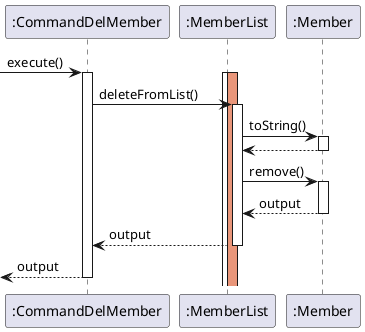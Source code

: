 @startuml

 -> ":CommandDelMember": execute()
activate ":CommandDelMember"
activate ":MemberList"
activate ":MemberList" #DarkSalmon
":CommandDelMember" -> ":MemberList" : deleteFromList()
activate ":MemberList"
":MemberList" -> ":Member" : toString()
activate ":Member"
return
":MemberList" -> ":Member": remove()
activate ":Member"
return output
return output
return output

@enduml